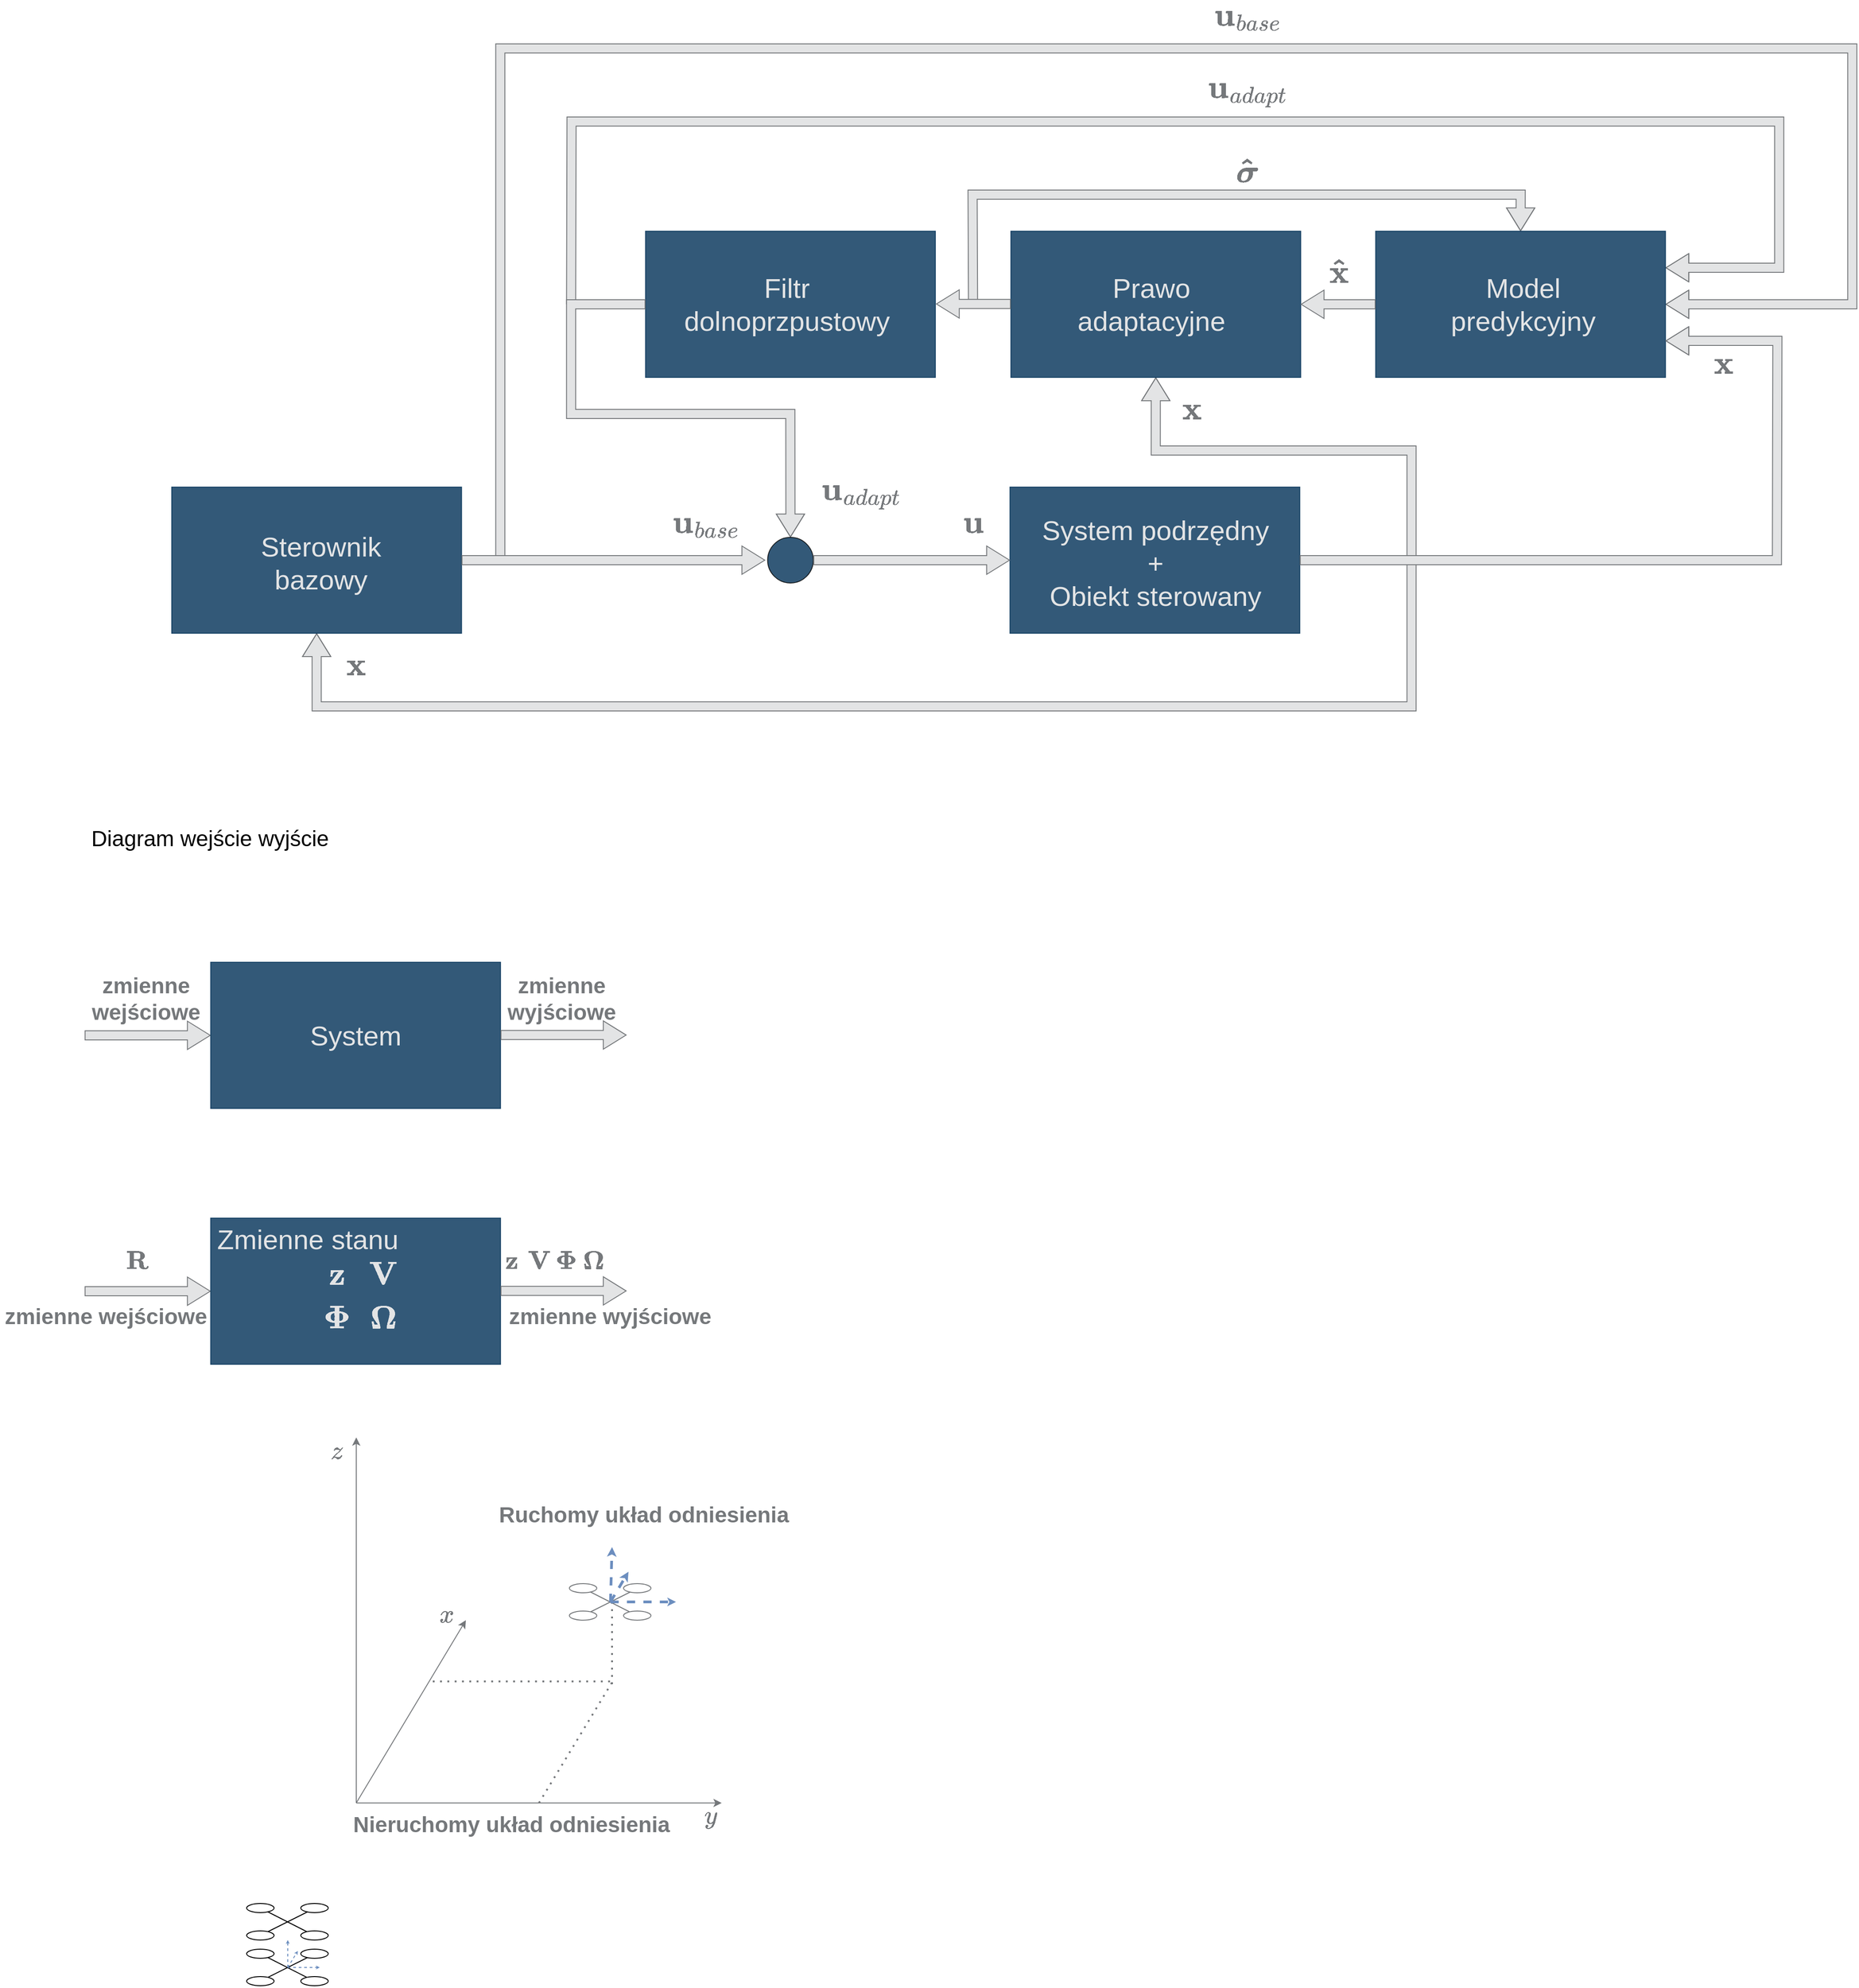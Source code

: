 <mxfile version="22.0.4" type="github">
  <diagram name="Page-1" id="ohGzNpQo8HC6i82rPRUq">
    <mxGraphModel dx="3923" dy="-4061" grid="1" gridSize="10" guides="1" tooltips="1" connect="1" arrows="1" fold="1" page="1" pageScale="1" pageWidth="3300" pageHeight="4681" math="1" shadow="0">
      <root>
        <mxCell id="0" />
        <mxCell id="1" parent="0" />
        <mxCell id="MqPrb-wvootygzVi9prP-80" value="" style="endArrow=none;dashed=1;html=1;dashPattern=1 3;strokeWidth=2;rounded=0;strokeColor=#75787B;" edge="1" parent="1">
          <mxGeometry width="50" height="50" relative="1" as="geometry">
            <mxPoint x="-480" y="9710" as="sourcePoint" />
            <mxPoint x="-480" y="9620" as="targetPoint" />
          </mxGeometry>
        </mxCell>
        <mxCell id="q40FpV5YxcwD5uP6X1Z3-1" value="" style="shape=flexArrow;endArrow=classic;html=1;rounded=0;labelBackgroundColor=default;strokeColor=#75787B;fontFamily=Arial;fontSize=24;fontColor=#75787B;startSize=8;endSize=8;curved=1;fillColor=#E3E4E5;entryX=1;entryY=0.5;entryDx=0;entryDy=0;" parent="1" target="q40FpV5YxcwD5uP6X1Z3-13" edge="1">
          <mxGeometry width="50" height="50" relative="1" as="geometry">
            <mxPoint x="-602.33" y="8480" as="sourcePoint" />
            <mxPoint x="847.67" y="8250" as="targetPoint" />
            <Array as="points">
              <mxPoint x="-602.33" y="7920" />
              <mxPoint x="877.67" y="7920" />
              <mxPoint x="877.67" y="8200" />
            </Array>
          </mxGeometry>
        </mxCell>
        <mxCell id="q40FpV5YxcwD5uP6X1Z3-2" value="" style="shape=flexArrow;endArrow=classic;html=1;rounded=0;labelBackgroundColor=default;strokeColor=#75787B;fontFamily=Arial;fontSize=24;fontColor=#75787B;startSize=8;endSize=8;curved=1;fillColor=#E3E4E5;entryX=1;entryY=0.25;entryDx=0;entryDy=0;" parent="1" target="q40FpV5YxcwD5uP6X1Z3-13" edge="1">
          <mxGeometry width="50" height="50" relative="1" as="geometry">
            <mxPoint x="-524.83" y="8200" as="sourcePoint" />
            <mxPoint x="317.67" y="7940" as="targetPoint" />
            <Array as="points">
              <mxPoint x="-524.33" y="8000" />
              <mxPoint x="797.67" y="8000" />
              <mxPoint x="797.67" y="8160" />
            </Array>
          </mxGeometry>
        </mxCell>
        <mxCell id="q40FpV5YxcwD5uP6X1Z3-3" value="" style="shape=flexArrow;endArrow=classic;html=1;rounded=0;labelBackgroundColor=default;strokeColor=#75787B;fontFamily=Arial;fontSize=24;fontColor=#75787B;startSize=8;endSize=8;curved=1;fillColor=#E3E4E5;entryX=0.5;entryY=1;entryDx=0;entryDy=0;" parent="1" target="q40FpV5YxcwD5uP6X1Z3-6" edge="1">
          <mxGeometry width="50" height="50" relative="1" as="geometry">
            <mxPoint x="395.17" y="8480" as="sourcePoint" />
            <mxPoint x="-39.66" y="8560" as="targetPoint" />
            <Array as="points">
              <mxPoint x="395.17" y="8640" />
              <mxPoint x="-803.33" y="8640" />
            </Array>
          </mxGeometry>
        </mxCell>
        <mxCell id="q40FpV5YxcwD5uP6X1Z3-4" value="" style="shape=flexArrow;endArrow=classic;html=1;rounded=0;labelBackgroundColor=default;strokeColor=#75787B;fontFamily=Arial;fontSize=24;fontColor=#75787B;startSize=8;endSize=8;curved=1;fillColor=#E3E4E5;entryX=0.5;entryY=0;entryDx=0;entryDy=0;" parent="1" target="q40FpV5YxcwD5uP6X1Z3-13" edge="1">
          <mxGeometry width="50" height="50" relative="1" as="geometry">
            <mxPoint x="-84.83" y="8200" as="sourcePoint" />
            <mxPoint x="575.17" y="8030" as="targetPoint" />
            <Array as="points">
              <mxPoint x="-85.33" y="8080" />
              <mxPoint x="514.67" y="8080" />
            </Array>
          </mxGeometry>
        </mxCell>
        <mxCell id="q40FpV5YxcwD5uP6X1Z3-5" value="" style="shape=flexArrow;endArrow=classic;html=1;rounded=0;labelBackgroundColor=default;strokeColor=#75787B;fontFamily=Arial;fontSize=24;fontColor=#75787B;startSize=8;endSize=8;curved=1;fillColor=#E3E4E5;entryX=0.5;entryY=1;entryDx=0;entryDy=0;" parent="1" target="q40FpV5YxcwD5uP6X1Z3-12" edge="1">
          <mxGeometry width="50" height="50" relative="1" as="geometry">
            <mxPoint x="395.17" y="8480" as="sourcePoint" />
            <mxPoint x="555.17" y="8360" as="targetPoint" />
            <Array as="points">
              <mxPoint x="395.17" y="8360" />
              <mxPoint x="115.17" y="8360" />
            </Array>
          </mxGeometry>
        </mxCell>
        <mxCell id="q40FpV5YxcwD5uP6X1Z3-6" value="" style="rounded=0;whiteSpace=wrap;html=1;fontSize=16;fillColor=#003057;strokeColor=#003057;opacity=80;" parent="1" vertex="1">
          <mxGeometry x="-962.0" y="8400" width="317.27" height="160" as="geometry" />
        </mxCell>
        <mxCell id="q40FpV5YxcwD5uP6X1Z3-7" value="" style="rounded=0;whiteSpace=wrap;html=1;fontSize=16;fillColor=#003057;strokeColor=#003057;opacity=80;" parent="1" vertex="1">
          <mxGeometry x="-44.41" y="8400" width="317.27" height="160" as="geometry" />
        </mxCell>
        <mxCell id="q40FpV5YxcwD5uP6X1Z3-8" value="" style="shape=flexArrow;endArrow=classic;html=1;rounded=0;labelBackgroundColor=default;strokeColor=#75787B;fontFamily=Arial;fontSize=24;fontColor=#75787B;startSize=8;endSize=8;curved=1;exitX=1;exitY=0.5;exitDx=0;exitDy=0;fillColor=#E3E4E5;" parent="1" source="q40FpV5YxcwD5uP6X1Z3-6" edge="1">
          <mxGeometry width="50" height="50" relative="1" as="geometry">
            <mxPoint x="-158.47" y="8450" as="sourcePoint" />
            <mxPoint x="-312.33" y="8480" as="targetPoint" />
          </mxGeometry>
        </mxCell>
        <mxCell id="q40FpV5YxcwD5uP6X1Z3-9" value="&lt;div style=&quot;font-size: 30px;&quot;&gt;&lt;font style=&quot;font-size: 30px;&quot; color=&quot;#e3e4e5&quot;&gt;Sterownik&lt;/font&gt;&lt;/div&gt;&lt;div style=&quot;font-size: 30px;&quot;&gt;&lt;font style=&quot;font-size: 30px;&quot; color=&quot;#e3e4e5&quot;&gt;bazowy&lt;br&gt;&lt;/font&gt;&lt;/div&gt;" style="text;html=1;strokeColor=none;fillColor=none;align=center;verticalAlign=middle;whiteSpace=wrap;rounded=0;fontSize=24;fontFamily=Arial;fontColor=default;" parent="1" vertex="1">
          <mxGeometry x="-897.37" y="8470" width="197.37" height="25" as="geometry" />
        </mxCell>
        <mxCell id="q40FpV5YxcwD5uP6X1Z3-10" value="&lt;div style=&quot;font-size: 30px;&quot;&gt;&lt;font style=&quot;font-size: 30px;&quot; color=&quot;#e3e4e5&quot;&gt;System podrzędny +&lt;/font&gt;&lt;/div&gt;&lt;div style=&quot;font-size: 30px;&quot;&gt;&lt;font style=&quot;font-size: 30px;&quot; color=&quot;#e3e4e5&quot;&gt;Obiekt sterowany&lt;/font&gt;&lt;/div&gt;" style="text;html=1;strokeColor=none;fillColor=none;align=center;verticalAlign=middle;whiteSpace=wrap;rounded=0;fontSize=24;fontFamily=Arial;fontColor=default;" parent="1" vertex="1">
          <mxGeometry x="-16.98" y="8440.75" width="264.4" height="83.5" as="geometry" />
        </mxCell>
        <mxCell id="q40FpV5YxcwD5uP6X1Z3-11" value="" style="rounded=0;whiteSpace=wrap;html=1;fontSize=16;fillColor=#003057;strokeColor=#003057;opacity=80;" parent="1" vertex="1">
          <mxGeometry x="-443.34" y="8120" width="317.27" height="160" as="geometry" />
        </mxCell>
        <mxCell id="q40FpV5YxcwD5uP6X1Z3-12" value="" style="rounded=0;whiteSpace=wrap;html=1;fontSize=16;fillColor=#003057;strokeColor=#003057;opacity=80;" parent="1" vertex="1">
          <mxGeometry x="-43.41" y="8120" width="317.27" height="160" as="geometry" />
        </mxCell>
        <mxCell id="q40FpV5YxcwD5uP6X1Z3-13" value="" style="rounded=0;whiteSpace=wrap;html=1;fontSize=16;fillColor=#003057;strokeColor=#003057;opacity=80;" parent="1" vertex="1">
          <mxGeometry x="355.9" y="8120" width="317.27" height="160" as="geometry" />
        </mxCell>
        <mxCell id="q40FpV5YxcwD5uP6X1Z3-14" value="&lt;font style=&quot;font-size: 30px;&quot; color=&quot;#e3e4e5&quot;&gt;Model predykcyjny&lt;br&gt;&lt;/font&gt;" style="text;html=1;strokeColor=none;fillColor=none;align=center;verticalAlign=middle;whiteSpace=wrap;rounded=0;fontSize=24;fontFamily=Arial;fontColor=default;" parent="1" vertex="1">
          <mxGeometry x="417.52" y="8185" width="199.47" height="30" as="geometry" />
        </mxCell>
        <mxCell id="q40FpV5YxcwD5uP6X1Z3-15" value="" style="shape=flexArrow;endArrow=classic;html=1;rounded=0;labelBackgroundColor=default;strokeColor=#75787B;fontFamily=Arial;fontSize=24;fontColor=#75787B;startSize=8;endSize=8;curved=1;fillColor=#E3E4E5;entryX=1;entryY=0.75;entryDx=0;entryDy=0;exitX=1;exitY=0.5;exitDx=0;exitDy=0;" parent="1" source="q40FpV5YxcwD5uP6X1Z3-7" target="q40FpV5YxcwD5uP6X1Z3-13" edge="1">
          <mxGeometry width="50" height="50" relative="1" as="geometry">
            <mxPoint x="598.84" y="8560" as="sourcePoint" />
            <mxPoint x="997.84" y="8360" as="targetPoint" />
            <Array as="points">
              <mxPoint x="795.17" y="8480" />
              <mxPoint x="795.67" y="8240" />
            </Array>
          </mxGeometry>
        </mxCell>
        <mxCell id="q40FpV5YxcwD5uP6X1Z3-16" value="" style="shape=flexArrow;endArrow=classic;html=1;rounded=0;labelBackgroundColor=default;strokeColor=#75787B;fontFamily=Arial;fontSize=24;fontColor=#75787B;startSize=8;endSize=8;curved=1;exitX=0;exitY=0.5;exitDx=0;exitDy=0;fillColor=#E3E4E5;entryX=1;entryY=0.5;entryDx=0;entryDy=0;" parent="1" source="q40FpV5YxcwD5uP6X1Z3-13" target="q40FpV5YxcwD5uP6X1Z3-12" edge="1">
          <mxGeometry width="50" height="50" relative="1" as="geometry">
            <mxPoint x="239.17" y="8280" as="sourcePoint" />
            <mxPoint x="400.17" y="8280" as="targetPoint" />
          </mxGeometry>
        </mxCell>
        <mxCell id="q40FpV5YxcwD5uP6X1Z3-17" value="" style="shape=flexArrow;endArrow=classic;html=1;rounded=0;labelBackgroundColor=default;strokeColor=#75787B;fontFamily=Arial;fontSize=24;fontColor=#75787B;startSize=8;endSize=8;curved=1;exitX=0;exitY=0.5;exitDx=0;exitDy=0;fillColor=#E3E4E5;entryX=1;entryY=0.5;entryDx=0;entryDy=0;" parent="1" edge="1">
          <mxGeometry width="50" height="50" relative="1" as="geometry">
            <mxPoint x="-43.41" y="8199.63" as="sourcePoint" />
            <mxPoint x="-125.41" y="8199.63" as="targetPoint" />
          </mxGeometry>
        </mxCell>
        <mxCell id="q40FpV5YxcwD5uP6X1Z3-18" value="&lt;font style=&quot;font-size: 30px;&quot; color=&quot;#e3e4e5&quot;&gt;Prawo adaptacyjne&lt;br&gt;&lt;/font&gt;" style="text;html=1;strokeColor=none;fillColor=none;align=center;verticalAlign=middle;whiteSpace=wrap;rounded=0;fontSize=24;fontFamily=Arial;fontColor=default;" parent="1" vertex="1">
          <mxGeometry x="11.47" y="8185" width="199.47" height="30" as="geometry" />
        </mxCell>
        <mxCell id="q40FpV5YxcwD5uP6X1Z3-19" value="&lt;font style=&quot;font-size: 30px;&quot; color=&quot;#e3e4e5&quot;&gt;Filtr dolnoprzpustowy&lt;br&gt;&lt;/font&gt;" style="text;html=1;strokeColor=none;fillColor=none;align=center;verticalAlign=middle;whiteSpace=wrap;rounded=0;fontSize=24;fontFamily=Arial;fontColor=default;" parent="1" vertex="1">
          <mxGeometry x="-388.37" y="8185" width="199.47" height="30" as="geometry" />
        </mxCell>
        <mxCell id="q40FpV5YxcwD5uP6X1Z3-20" value="" style="shape=flexArrow;endArrow=classic;html=1;rounded=0;labelBackgroundColor=default;strokeColor=#75787B;fontFamily=Arial;fontSize=24;fontColor=#75787B;startSize=8;endSize=8;curved=1;fillColor=#E3E4E5;exitX=0;exitY=0.5;exitDx=0;exitDy=0;" parent="1" source="q40FpV5YxcwD5uP6X1Z3-11" target="q40FpV5YxcwD5uP6X1Z3-21" edge="1">
          <mxGeometry width="50" height="50" relative="1" as="geometry">
            <mxPoint x="-499.83" y="8245" as="sourcePoint" />
            <mxPoint x="-284.83" y="8470" as="targetPoint" />
            <Array as="points">
              <mxPoint x="-524.83" y="8200" />
              <mxPoint x="-524.83" y="8320" />
              <mxPoint x="-284.83" y="8320" />
            </Array>
          </mxGeometry>
        </mxCell>
        <mxCell id="q40FpV5YxcwD5uP6X1Z3-21" value="" style="ellipse;whiteSpace=wrap;html=1;fillColor=#003057;opacity=80;" parent="1" vertex="1">
          <mxGeometry x="-309.7" y="8455" width="50" height="50" as="geometry" />
        </mxCell>
        <mxCell id="q40FpV5YxcwD5uP6X1Z3-22" value="" style="shape=flexArrow;endArrow=classic;html=1;rounded=0;labelBackgroundColor=default;strokeColor=#75787B;fontFamily=Arial;fontSize=24;fontColor=#75787B;startSize=8;endSize=8;curved=1;exitX=1;exitY=0.5;exitDx=0;exitDy=0;fillColor=#E3E4E5;entryX=0;entryY=0.5;entryDx=0;entryDy=0;" parent="1" source="q40FpV5YxcwD5uP6X1Z3-21" target="q40FpV5YxcwD5uP6X1Z3-7" edge="1">
          <mxGeometry width="50" height="50" relative="1" as="geometry">
            <mxPoint x="50.7" y="8479.29" as="sourcePoint" />
            <mxPoint x="188.7" y="8479.29" as="targetPoint" />
          </mxGeometry>
        </mxCell>
        <mxCell id="q40FpV5YxcwD5uP6X1Z3-23" value="&lt;font color=&quot;#75787b&quot;&gt;zmienne wejściowe&lt;br&gt;&lt;/font&gt;" style="text;html=1;strokeColor=none;fillColor=none;align=center;verticalAlign=middle;whiteSpace=wrap;rounded=0;fontSize=24;fontFamily=Arial;fontStyle=1;labelBackgroundColor=none;labelBorderColor=none;" parent="1" vertex="1">
          <mxGeometry x="-1030" y="8940" width="80" height="40" as="geometry" />
        </mxCell>
        <mxCell id="q40FpV5YxcwD5uP6X1Z3-24" value="&lt;div style=&quot;font-size: 30px;&quot;&gt;&lt;b style=&quot;font-size: 30px;&quot;&gt;$$\textbf{u}_{adapt}$$&lt;/b&gt;&lt;/div&gt;" style="text;html=1;strokeColor=none;fillColor=none;align=center;verticalAlign=middle;whiteSpace=wrap;rounded=0;fontSize=30;fontFamily=Arial;fontColor=#75787B;" parent="1" vertex="1">
          <mxGeometry x="-275.44" y="8390" width="135" height="30" as="geometry" />
        </mxCell>
        <mxCell id="q40FpV5YxcwD5uP6X1Z3-25" value="&lt;div style=&quot;font-size: 30px;&quot;&gt;&lt;b style=&quot;font-size: 30px;&quot;&gt;$$\textbf{u}_{base}$$&lt;/b&gt;&lt;/div&gt;" style="text;html=1;strokeColor=none;fillColor=none;align=center;verticalAlign=middle;whiteSpace=wrap;rounded=0;fontSize=30;fontFamily=Arial;fontColor=#75787B;" parent="1" vertex="1">
          <mxGeometry x="-444.7" y="8425" width="135" height="30" as="geometry" />
        </mxCell>
        <mxCell id="q40FpV5YxcwD5uP6X1Z3-26" value="&lt;div style=&quot;font-size: 30px;&quot;&gt;&lt;font color=&quot;#75787b&quot; face=&quot;Arial&quot; style=&quot;font-size: 30px;&quot;&gt;&lt;b style=&quot;font-size: 30px;&quot;&gt;$$\boldsymbol{\hat{\sigma}}$$&lt;/b&gt;&lt;/font&gt;&lt;/div&gt;" style="text;html=1;strokeColor=none;fillColor=none;align=center;verticalAlign=middle;whiteSpace=wrap;rounded=0;fontSize=30;" parent="1" vertex="1">
          <mxGeometry x="200.26" y="8040" width="31" height="30" as="geometry" />
        </mxCell>
        <mxCell id="q40FpV5YxcwD5uP6X1Z3-27" value="&lt;div style=&quot;font-size: 30px;&quot;&gt;&lt;b style=&quot;font-size: 30px;&quot;&gt;$$\textbf{u}$$&lt;/b&gt;&lt;/div&gt;" style="text;html=1;strokeColor=none;fillColor=none;align=center;verticalAlign=middle;whiteSpace=wrap;rounded=0;fontSize=30;fontFamily=Arial;fontColor=#75787B;" parent="1" vertex="1">
          <mxGeometry x="-152.33" y="8425" width="135" height="30" as="geometry" />
        </mxCell>
        <mxCell id="q40FpV5YxcwD5uP6X1Z3-28" value="&lt;div style=&quot;font-size: 30px;&quot;&gt;&lt;b style=&quot;font-size: 30px;&quot;&gt;$$\textbf{x}$$&lt;/b&gt;&lt;/div&gt;" style="text;html=1;strokeColor=none;fillColor=none;align=center;verticalAlign=middle;whiteSpace=wrap;rounded=0;fontSize=30;fontFamily=Arial;fontColor=#75787B;" parent="1" vertex="1">
          <mxGeometry x="86.67" y="8300" width="135" height="30" as="geometry" />
        </mxCell>
        <mxCell id="q40FpV5YxcwD5uP6X1Z3-29" value="&lt;div style=&quot;font-size: 30px;&quot;&gt;&lt;b style=&quot;font-size: 30px;&quot;&gt;$$\mathbf{\hat{x}}$$&lt;/b&gt;&lt;/div&gt;" style="text;html=1;strokeColor=none;fillColor=none;align=center;verticalAlign=middle;whiteSpace=wrap;rounded=0;fontSize=30;fontFamily=Arial;fontColor=#75787B;" parent="1" vertex="1">
          <mxGeometry x="248.17" y="8150" width="135" height="30" as="geometry" />
        </mxCell>
        <mxCell id="q40FpV5YxcwD5uP6X1Z3-30" value="&lt;div style=&quot;font-size: 30px;&quot;&gt;&lt;b style=&quot;font-size: 30px;&quot;&gt;$$\textbf{x}$$&lt;/b&gt;&lt;/div&gt;" style="text;html=1;strokeColor=none;fillColor=none;align=center;verticalAlign=middle;whiteSpace=wrap;rounded=0;fontSize=30;fontFamily=Arial;fontColor=#75787B;" parent="1" vertex="1">
          <mxGeometry x="668.67" y="8250" width="135" height="30" as="geometry" />
        </mxCell>
        <mxCell id="q40FpV5YxcwD5uP6X1Z3-31" value="&lt;div style=&quot;font-size: 30px;&quot;&gt;&lt;b style=&quot;font-size: 30px;&quot;&gt;$$\textbf{x}$$&lt;/b&gt;&lt;/div&gt;" style="text;html=1;strokeColor=none;fillColor=none;align=center;verticalAlign=middle;whiteSpace=wrap;rounded=0;fontSize=30;fontFamily=Arial;fontColor=#75787B;" parent="1" vertex="1">
          <mxGeometry x="-828.21" y="8580" width="135" height="30" as="geometry" />
        </mxCell>
        <mxCell id="q40FpV5YxcwD5uP6X1Z3-32" value="" style="shape=flexArrow;endArrow=classic;html=1;rounded=0;labelBackgroundColor=default;strokeColor=#75787B;fontFamily=Arial;fontSize=24;fontColor=#75787B;startSize=8;endSize=8;curved=1;exitX=1;exitY=0.5;exitDx=0;exitDy=0;fillColor=#E3E4E5;entryX=0;entryY=0.5;entryDx=0;entryDy=0;" parent="1" edge="1">
          <mxGeometry width="50" height="50" relative="1" as="geometry">
            <mxPoint x="-1057.35" y="9000.0" as="sourcePoint" />
            <mxPoint x="-919.35" y="9000.0" as="targetPoint" />
          </mxGeometry>
        </mxCell>
        <mxCell id="q40FpV5YxcwD5uP6X1Z3-33" value="&lt;div style=&quot;font-size: 30px;&quot;&gt;&lt;b style=&quot;font-size: 30px;&quot;&gt;$$\textbf{u}_{adapt}$$&lt;/b&gt;&lt;/div&gt;" style="text;html=1;strokeColor=none;fillColor=none;align=center;verticalAlign=middle;whiteSpace=wrap;rounded=0;fontSize=30;fontFamily=Arial;fontColor=#75787B;" parent="1" vertex="1">
          <mxGeometry x="148.26" y="7950" width="135" height="30" as="geometry" />
        </mxCell>
        <mxCell id="q40FpV5YxcwD5uP6X1Z3-34" value="&lt;div style=&quot;font-size: 30px;&quot;&gt;&lt;b style=&quot;font-size: 30px;&quot;&gt;$$\textbf{u}_{base}$$&lt;/b&gt;&lt;/div&gt;" style="text;html=1;strokeColor=none;fillColor=none;align=center;verticalAlign=middle;whiteSpace=wrap;rounded=0;fontSize=30;fontFamily=Arial;fontColor=#75787B;" parent="1" vertex="1">
          <mxGeometry x="148.26" y="7870" width="135" height="30" as="geometry" />
        </mxCell>
        <mxCell id="MqPrb-wvootygzVi9prP-1" value="" style="rounded=0;whiteSpace=wrap;html=1;fontSize=16;fillColor=#003057;strokeColor=#003057;opacity=80;" vertex="1" parent="1">
          <mxGeometry x="-919.35" y="8920" width="317.27" height="160" as="geometry" />
        </mxCell>
        <mxCell id="MqPrb-wvootygzVi9prP-2" value="&lt;font style=&quot;font-size: 24px;&quot;&gt;Diagram wejście wyjście&lt;br&gt;&lt;/font&gt;" style="text;html=1;strokeColor=none;fillColor=none;align=center;verticalAlign=middle;whiteSpace=wrap;rounded=0;" vertex="1" parent="1">
          <mxGeometry x="-1120" y="8770" width="400" height="30" as="geometry" />
        </mxCell>
        <mxCell id="MqPrb-wvootygzVi9prP-3" value="&lt;div style=&quot;font-size: 30px;&quot;&gt;&lt;font style=&quot;font-size: 30px;&quot; color=&quot;#e3e4e5&quot;&gt;System&lt;/font&gt;&lt;/div&gt;" style="text;html=1;strokeColor=none;fillColor=none;align=center;verticalAlign=middle;whiteSpace=wrap;rounded=0;fontSize=24;fontFamily=Arial;fontColor=default;" vertex="1" parent="1">
          <mxGeometry x="-859.4" y="8987.5" width="197.37" height="25" as="geometry" />
        </mxCell>
        <mxCell id="MqPrb-wvootygzVi9prP-4" value="&lt;font color=&quot;#75787b&quot;&gt;zmienne wyjściowe&lt;br&gt;&lt;/font&gt;" style="text;html=1;strokeColor=none;fillColor=none;align=center;verticalAlign=middle;whiteSpace=wrap;rounded=0;fontSize=24;fontFamily=Arial;fontStyle=1;labelBackgroundColor=none;labelBorderColor=none;" vertex="1" parent="1">
          <mxGeometry x="-580" y="8940" width="90" height="40" as="geometry" />
        </mxCell>
        <mxCell id="MqPrb-wvootygzVi9prP-5" value="" style="shape=flexArrow;endArrow=classic;html=1;rounded=0;labelBackgroundColor=default;strokeColor=#75787B;fontFamily=Arial;fontSize=24;fontColor=#75787B;startSize=8;endSize=8;curved=1;exitX=1;exitY=0.5;exitDx=0;exitDy=0;fillColor=#E3E4E5;entryX=0;entryY=0.5;entryDx=0;entryDy=0;" edge="1" parent="1">
          <mxGeometry width="50" height="50" relative="1" as="geometry">
            <mxPoint x="-602.08" y="8999.66" as="sourcePoint" />
            <mxPoint x="-464.08" y="8999.66" as="targetPoint" />
          </mxGeometry>
        </mxCell>
        <mxCell id="MqPrb-wvootygzVi9prP-6" value="&lt;font color=&quot;#75787b&quot;&gt;zmienne wejściowe&lt;br&gt;&lt;/font&gt;" style="text;html=1;strokeColor=none;fillColor=none;align=center;verticalAlign=middle;whiteSpace=wrap;rounded=0;fontSize=24;fontFamily=Arial;fontStyle=1;labelBackgroundColor=none;labelBorderColor=none;" vertex="1" parent="1">
          <mxGeometry x="-1149.35" y="9287.5" width="230" height="40" as="geometry" />
        </mxCell>
        <mxCell id="MqPrb-wvootygzVi9prP-7" value="" style="shape=flexArrow;endArrow=classic;html=1;rounded=0;labelBackgroundColor=default;strokeColor=#75787B;fontFamily=Arial;fontSize=24;fontColor=#75787B;startSize=8;endSize=8;curved=1;exitX=1;exitY=0.5;exitDx=0;exitDy=0;fillColor=#E3E4E5;entryX=0;entryY=0.5;entryDx=0;entryDy=0;" edge="1" parent="1">
          <mxGeometry width="50" height="50" relative="1" as="geometry">
            <mxPoint x="-1057.35" y="9280.0" as="sourcePoint" />
            <mxPoint x="-919.35" y="9280.0" as="targetPoint" />
          </mxGeometry>
        </mxCell>
        <mxCell id="MqPrb-wvootygzVi9prP-8" value="" style="rounded=0;whiteSpace=wrap;html=1;fontSize=16;fillColor=#003057;strokeColor=#003057;opacity=80;" vertex="1" parent="1">
          <mxGeometry x="-919.35" y="9200" width="317.27" height="160" as="geometry" />
        </mxCell>
        <mxCell id="MqPrb-wvootygzVi9prP-9" value="&lt;div style=&quot;font-size: 30px;&quot;&gt;&lt;font style=&quot;font-size: 30px;&quot; color=&quot;#e3e4e5&quot;&gt;Zmienne stanu&lt;br&gt;&lt;/font&gt;&lt;/div&gt;" style="text;html=1;strokeColor=none;fillColor=none;align=center;verticalAlign=middle;whiteSpace=wrap;rounded=0;fontSize=24;fontFamily=Arial;fontColor=default;" vertex="1" parent="1">
          <mxGeometry x="-933.21" y="9210" width="240" height="25" as="geometry" />
        </mxCell>
        <mxCell id="MqPrb-wvootygzVi9prP-10" value="&lt;font color=&quot;#75787b&quot;&gt;zmienne wyjściowe&lt;br&gt;&lt;/font&gt;" style="text;html=1;strokeColor=none;fillColor=none;align=center;verticalAlign=middle;whiteSpace=wrap;rounded=0;fontSize=24;fontFamily=Arial;fontStyle=1;labelBackgroundColor=none;labelBorderColor=none;" vertex="1" parent="1">
          <mxGeometry x="-602.08" y="9287.5" width="240" height="40" as="geometry" />
        </mxCell>
        <mxCell id="MqPrb-wvootygzVi9prP-11" value="" style="shape=flexArrow;endArrow=classic;html=1;rounded=0;labelBackgroundColor=default;strokeColor=#75787B;fontFamily=Arial;fontSize=24;fontColor=#75787B;startSize=8;endSize=8;curved=1;exitX=1;exitY=0.5;exitDx=0;exitDy=0;fillColor=#E3E4E5;entryX=0;entryY=0.5;entryDx=0;entryDy=0;" edge="1" parent="1">
          <mxGeometry width="50" height="50" relative="1" as="geometry">
            <mxPoint x="-602.08" y="9279.66" as="sourcePoint" />
            <mxPoint x="-464.08" y="9279.66" as="targetPoint" />
          </mxGeometry>
        </mxCell>
        <mxCell id="MqPrb-wvootygzVi9prP-13" style="edgeStyle=orthogonalEdgeStyle;rounded=0;orthogonalLoop=1;jettySize=auto;html=1;exitX=0.5;exitY=1;exitDx=0;exitDy=0;" edge="1" parent="1" source="MqPrb-wvootygzVi9prP-9" target="MqPrb-wvootygzVi9prP-9">
          <mxGeometry relative="1" as="geometry" />
        </mxCell>
        <mxCell id="MqPrb-wvootygzVi9prP-14" value="&lt;div style=&quot;font-size: 30px;&quot;&gt;&lt;font style=&quot;font-size: 30px;&quot; color=&quot;#e3e4e5&quot;&gt;$$\textbf{z}$$&lt;br&gt;&lt;/font&gt;&lt;/div&gt;&lt;font style=&quot;font-size: 30px;&quot; color=&quot;#e3e4e5&quot;&gt;&lt;/font&gt;" style="text;html=1;strokeColor=none;fillColor=none;align=center;verticalAlign=middle;whiteSpace=wrap;rounded=0;fontSize=24;fontFamily=Arial;fontColor=default;" vertex="1" parent="1">
          <mxGeometry x="-790.71" y="9272.5" width="20" height="15" as="geometry" />
        </mxCell>
        <mxCell id="MqPrb-wvootygzVi9prP-19" value="&lt;div style=&quot;font-size: 30px;&quot;&gt;&lt;font style=&quot;font-size: 30px;&quot; color=&quot;#e3e4e5&quot;&gt;$$\textbf{V}$$&lt;br&gt;&lt;/font&gt;&lt;/div&gt;&lt;font style=&quot;font-size: 30px;&quot; color=&quot;#e3e4e5&quot;&gt;&lt;/font&gt;" style="text;html=1;strokeColor=none;fillColor=none;align=center;verticalAlign=middle;whiteSpace=wrap;rounded=0;fontSize=24;fontFamily=Arial;fontColor=default;" vertex="1" parent="1">
          <mxGeometry x="-740" y="9272.5" width="20" height="15" as="geometry" />
        </mxCell>
        <mxCell id="MqPrb-wvootygzVi9prP-23" value="&lt;div style=&quot;font-size: 30px;&quot;&gt;&lt;font style=&quot;font-size: 30px;&quot; color=&quot;#e3e4e5&quot;&gt;$$\boldsymbol{\Phi}$$&lt;br&gt;&lt;/font&gt;&lt;/div&gt;&lt;font style=&quot;font-size: 30px;&quot; color=&quot;#e3e4e5&quot;&gt;&lt;/font&gt;" style="text;html=1;strokeColor=none;fillColor=none;align=center;verticalAlign=middle;whiteSpace=wrap;rounded=0;fontSize=24;fontFamily=Arial;fontColor=default;" vertex="1" parent="1">
          <mxGeometry x="-790.71" y="9320" width="20" height="15" as="geometry" />
        </mxCell>
        <mxCell id="MqPrb-wvootygzVi9prP-24" value="&lt;div style=&quot;font-size: 30px;&quot;&gt;&lt;font style=&quot;font-size: 30px;&quot; color=&quot;#e3e4e5&quot;&gt;$$\boldsymbol{\Omega}$$&lt;br&gt;&lt;/font&gt;&lt;/div&gt;&lt;font style=&quot;font-size: 30px;&quot; color=&quot;#e3e4e5&quot;&gt;&lt;/font&gt;" style="text;html=1;strokeColor=none;fillColor=none;align=center;verticalAlign=middle;whiteSpace=wrap;rounded=0;fontSize=24;fontFamily=Arial;fontColor=default;" vertex="1" parent="1">
          <mxGeometry x="-740" y="9320" width="20" height="15" as="geometry" />
        </mxCell>
        <mxCell id="MqPrb-wvootygzVi9prP-26" value="&lt;font color=&quot;#75787b&quot;&gt;$$\textbf{z}$$&lt;/font&gt;" style="text;html=1;strokeColor=none;fillColor=none;align=center;verticalAlign=middle;whiteSpace=wrap;rounded=0;fontSize=24;fontFamily=Arial;fontStyle=1;labelBackgroundColor=none;labelBorderColor=none;" vertex="1" parent="1">
          <mxGeometry x="-600" y="9235" width="20" height="25" as="geometry" />
        </mxCell>
        <mxCell id="MqPrb-wvootygzVi9prP-27" value="&lt;font color=&quot;#75787b&quot;&gt;$$\textbf{V}$$&lt;/font&gt;" style="text;html=1;strokeColor=none;fillColor=none;align=center;verticalAlign=middle;whiteSpace=wrap;rounded=0;fontSize=24;fontFamily=Arial;fontStyle=1;labelBackgroundColor=none;labelBorderColor=none;" vertex="1" parent="1">
          <mxGeometry x="-570" y="9235" width="20" height="25" as="geometry" />
        </mxCell>
        <mxCell id="MqPrb-wvootygzVi9prP-30" value="&lt;font color=&quot;#75787b&quot;&gt;$$\boldsymbol{\Phi}$$&lt;/font&gt;" style="text;html=1;strokeColor=none;fillColor=none;align=center;verticalAlign=middle;whiteSpace=wrap;rounded=0;fontSize=24;fontFamily=Arial;fontStyle=1;labelBackgroundColor=none;labelBorderColor=none;" vertex="1" parent="1">
          <mxGeometry x="-540" y="9235" width="20" height="25" as="geometry" />
        </mxCell>
        <mxCell id="MqPrb-wvootygzVi9prP-31" value="&lt;font color=&quot;#75787b&quot;&gt;$$\boldsymbol{\Omega}$$&lt;/font&gt;" style="text;html=1;strokeColor=none;fillColor=none;align=center;verticalAlign=middle;whiteSpace=wrap;rounded=0;fontSize=24;fontFamily=Arial;fontStyle=1;labelBackgroundColor=none;labelBorderColor=none;" vertex="1" parent="1">
          <mxGeometry x="-510" y="9235" width="20" height="25" as="geometry" />
        </mxCell>
        <mxCell id="MqPrb-wvootygzVi9prP-32" value="&lt;font color=&quot;#75787b&quot;&gt;$$\textbf{R}$$&lt;/font&gt;" style="text;html=1;strokeColor=none;fillColor=none;align=center;verticalAlign=middle;whiteSpace=wrap;rounded=0;fontSize=24;fontFamily=Arial;fontStyle=1;labelBackgroundColor=none;labelBorderColor=none;" vertex="1" parent="1">
          <mxGeometry x="-1010" y="9235" width="20" height="25" as="geometry" />
        </mxCell>
        <mxCell id="MqPrb-wvootygzVi9prP-34" value="" style="endArrow=classic;html=1;rounded=0;strokeColor=#75787B;" edge="1" parent="1">
          <mxGeometry width="50" height="50" relative="1" as="geometry">
            <mxPoint x="-760" y="9840" as="sourcePoint" />
            <mxPoint x="-760" y="9440" as="targetPoint" />
          </mxGeometry>
        </mxCell>
        <mxCell id="MqPrb-wvootygzVi9prP-35" value="" style="endArrow=classic;html=1;rounded=0;strokeColor=#75787B;" edge="1" parent="1">
          <mxGeometry width="50" height="50" relative="1" as="geometry">
            <mxPoint x="-760" y="9840" as="sourcePoint" />
            <mxPoint x="-640" y="9640" as="targetPoint" />
          </mxGeometry>
        </mxCell>
        <mxCell id="MqPrb-wvootygzVi9prP-36" value="" style="endArrow=classic;html=1;rounded=0;strokeColor=#75787B;" edge="1" parent="1">
          <mxGeometry width="50" height="50" relative="1" as="geometry">
            <mxPoint x="-760" y="9840" as="sourcePoint" />
            <mxPoint x="-360" y="9840" as="targetPoint" />
          </mxGeometry>
        </mxCell>
        <mxCell id="MqPrb-wvootygzVi9prP-37" value="" style="endArrow=none;dashed=1;html=1;dashPattern=1 3;strokeWidth=2;rounded=0;strokeColor=#75787B;" edge="1" parent="1">
          <mxGeometry width="50" height="50" relative="1" as="geometry">
            <mxPoint x="-560" y="9840" as="sourcePoint" />
            <mxPoint x="-480" y="9708" as="targetPoint" />
          </mxGeometry>
        </mxCell>
        <mxCell id="MqPrb-wvootygzVi9prP-38" value="" style="endArrow=none;dashed=1;html=1;dashPattern=1 3;strokeWidth=2;rounded=0;strokeColor=#75787B;" edge="1" parent="1">
          <mxGeometry width="50" height="50" relative="1" as="geometry">
            <mxPoint x="-482.25" y="9707" as="sourcePoint" />
            <mxPoint x="-681.75" y="9707" as="targetPoint" />
          </mxGeometry>
        </mxCell>
        <mxCell id="MqPrb-wvootygzVi9prP-48" value="" style="endArrow=none;html=1;rounded=0;entryX=0.5;entryY=1;entryDx=0;entryDy=0;exitX=0.5;exitY=1;exitDx=0;exitDy=0;" edge="1" parent="1" target="MqPrb-wvootygzVi9prP-47">
          <mxGeometry width="50" height="50" relative="1" as="geometry">
            <mxPoint x="-865" y="9990" as="sourcePoint" />
            <mxPoint x="-1085" y="10090" as="targetPoint" />
          </mxGeometry>
        </mxCell>
        <mxCell id="MqPrb-wvootygzVi9prP-52" value="" style="endArrow=none;html=1;rounded=0;" edge="1" parent="1">
          <mxGeometry width="50" height="50" relative="1" as="geometry">
            <mxPoint x="-806" y="9985" as="sourcePoint" />
            <mxPoint x="-865" y="9955" as="targetPoint" />
          </mxGeometry>
        </mxCell>
        <mxCell id="MqPrb-wvootygzVi9prP-53" value="" style="endArrow=none;html=1;rounded=0;" edge="1" parent="1">
          <mxGeometry width="50" height="50" relative="1" as="geometry">
            <mxPoint x="-805" y="9955" as="sourcePoint" />
            <mxPoint x="-865" y="9985" as="targetPoint" />
          </mxGeometry>
        </mxCell>
        <mxCell id="MqPrb-wvootygzVi9prP-40" value="" style="ellipse;whiteSpace=wrap;html=1;" vertex="1" parent="1">
          <mxGeometry x="-880" y="9950" width="30" height="10" as="geometry" />
        </mxCell>
        <mxCell id="MqPrb-wvootygzVi9prP-42" value="" style="ellipse;whiteSpace=wrap;html=1;" vertex="1" parent="1">
          <mxGeometry x="-820.71" y="9950" width="30" height="10" as="geometry" />
        </mxCell>
        <mxCell id="MqPrb-wvootygzVi9prP-47" value="" style="ellipse;whiteSpace=wrap;html=1;direction=east;flipH=1;flipV=1;" vertex="1" parent="1">
          <mxGeometry x="-880" y="9980" width="30" height="10" as="geometry" />
        </mxCell>
        <mxCell id="MqPrb-wvootygzVi9prP-49" value="" style="ellipse;whiteSpace=wrap;html=1;direction=east;flipH=1;flipV=1;" vertex="1" parent="1">
          <mxGeometry x="-820.71" y="9980" width="30" height="10" as="geometry" />
        </mxCell>
        <mxCell id="MqPrb-wvootygzVi9prP-54" value="" style="endArrow=none;html=1;rounded=0;entryX=0.5;entryY=1;entryDx=0;entryDy=0;exitX=0.5;exitY=1;exitDx=0;exitDy=0;" edge="1" parent="1" target="MqPrb-wvootygzVi9prP-59">
          <mxGeometry width="50" height="50" relative="1" as="geometry">
            <mxPoint x="-865" y="10040" as="sourcePoint" />
            <mxPoint x="-1085" y="10140" as="targetPoint" />
          </mxGeometry>
        </mxCell>
        <mxCell id="MqPrb-wvootygzVi9prP-55" value="" style="endArrow=none;html=1;rounded=0;" edge="1" parent="1">
          <mxGeometry width="50" height="50" relative="1" as="geometry">
            <mxPoint x="-806" y="10035" as="sourcePoint" />
            <mxPoint x="-865" y="10005" as="targetPoint" />
          </mxGeometry>
        </mxCell>
        <mxCell id="MqPrb-wvootygzVi9prP-56" value="" style="endArrow=none;html=1;rounded=0;" edge="1" parent="1">
          <mxGeometry width="50" height="50" relative="1" as="geometry">
            <mxPoint x="-805" y="10005" as="sourcePoint" />
            <mxPoint x="-865" y="10035" as="targetPoint" />
          </mxGeometry>
        </mxCell>
        <mxCell id="MqPrb-wvootygzVi9prP-57" value="" style="ellipse;whiteSpace=wrap;html=1;" vertex="1" parent="1">
          <mxGeometry x="-880" y="10000" width="30" height="10" as="geometry" />
        </mxCell>
        <mxCell id="MqPrb-wvootygzVi9prP-58" value="" style="ellipse;whiteSpace=wrap;html=1;" vertex="1" parent="1">
          <mxGeometry x="-820.71" y="10000" width="30" height="10" as="geometry" />
        </mxCell>
        <mxCell id="MqPrb-wvootygzVi9prP-59" value="" style="ellipse;whiteSpace=wrap;html=1;direction=east;flipH=1;flipV=1;" vertex="1" parent="1">
          <mxGeometry x="-880" y="10030" width="30" height="10" as="geometry" />
        </mxCell>
        <mxCell id="MqPrb-wvootygzVi9prP-60" value="" style="ellipse;whiteSpace=wrap;html=1;direction=east;flipH=1;flipV=1;" vertex="1" parent="1">
          <mxGeometry x="-820.71" y="10030" width="30" height="10" as="geometry" />
        </mxCell>
        <mxCell id="MqPrb-wvootygzVi9prP-61" value="" style="endArrow=classic;html=1;rounded=0;fillColor=#dae8fc;strokeColor=#6c8ebf;endSize=1;startSize=1;dashed=1;" edge="1" parent="1">
          <mxGeometry width="50" height="50" relative="1" as="geometry">
            <mxPoint x="-835" y="10020" as="sourcePoint" />
            <mxPoint x="-800" y="10020" as="targetPoint" />
          </mxGeometry>
        </mxCell>
        <mxCell id="MqPrb-wvootygzVi9prP-62" value="" style="endArrow=classic;html=1;rounded=0;fillColor=#dae8fc;strokeColor=#6c8ebf;dashed=1;strokeWidth=1;endSize=1;startSize=1;" edge="1" parent="1">
          <mxGeometry width="50" height="50" relative="1" as="geometry">
            <mxPoint x="-835" y="10020" as="sourcePoint" />
            <mxPoint x="-835" y="9990" as="targetPoint" />
          </mxGeometry>
        </mxCell>
        <mxCell id="MqPrb-wvootygzVi9prP-64" value="" style="endArrow=classic;html=1;rounded=0;fillColor=#dae8fc;strokeColor=#6c8ebf;endSize=1;startSize=1;dashed=1;" edge="1" parent="1">
          <mxGeometry width="50" height="50" relative="1" as="geometry">
            <mxPoint x="-835" y="10020" as="sourcePoint" />
            <mxPoint x="-824" y="10002" as="targetPoint" />
          </mxGeometry>
        </mxCell>
        <mxCell id="MqPrb-wvootygzVi9prP-65" value="" style="endArrow=none;html=1;rounded=0;entryX=0.5;entryY=1;entryDx=0;entryDy=0;exitX=0.5;exitY=1;exitDx=0;exitDy=0;" edge="1" parent="1" target="MqPrb-wvootygzVi9prP-70">
          <mxGeometry width="50" height="50" relative="1" as="geometry">
            <mxPoint x="-511.72" y="9640" as="sourcePoint" />
            <mxPoint x="-731.72" y="9740" as="targetPoint" />
          </mxGeometry>
        </mxCell>
        <mxCell id="MqPrb-wvootygzVi9prP-66" value="" style="endArrow=none;html=1;rounded=0;strokeColor=#75787B;" edge="1" parent="1">
          <mxGeometry width="50" height="50" relative="1" as="geometry">
            <mxPoint x="-452.72" y="9635" as="sourcePoint" />
            <mxPoint x="-511.72" y="9605" as="targetPoint" />
          </mxGeometry>
        </mxCell>
        <mxCell id="MqPrb-wvootygzVi9prP-67" value="" style="endArrow=none;html=1;rounded=0;strokeColor=#75787B;" edge="1" parent="1">
          <mxGeometry width="50" height="50" relative="1" as="geometry">
            <mxPoint x="-451.72" y="9605" as="sourcePoint" />
            <mxPoint x="-511.72" y="9635" as="targetPoint" />
          </mxGeometry>
        </mxCell>
        <mxCell id="MqPrb-wvootygzVi9prP-68" value="" style="ellipse;whiteSpace=wrap;html=1;strokeColor=#75787B;" vertex="1" parent="1">
          <mxGeometry x="-526.72" y="9600" width="30" height="10" as="geometry" />
        </mxCell>
        <mxCell id="MqPrb-wvootygzVi9prP-69" value="" style="ellipse;whiteSpace=wrap;html=1;strokeColor=#75787B;" vertex="1" parent="1">
          <mxGeometry x="-467.43" y="9600" width="30" height="10" as="geometry" />
        </mxCell>
        <mxCell id="MqPrb-wvootygzVi9prP-70" value="" style="ellipse;whiteSpace=wrap;html=1;direction=east;flipH=1;flipV=1;strokeColor=#75787B;" vertex="1" parent="1">
          <mxGeometry x="-526.72" y="9630" width="30" height="10" as="geometry" />
        </mxCell>
        <mxCell id="MqPrb-wvootygzVi9prP-71" value="" style="ellipse;whiteSpace=wrap;html=1;direction=east;flipH=1;flipV=1;strokeColor=#75787B;" vertex="1" parent="1">
          <mxGeometry x="-467.43" y="9630" width="30" height="10" as="geometry" />
        </mxCell>
        <mxCell id="MqPrb-wvootygzVi9prP-72" value="" style="endArrow=classic;html=1;rounded=0;fillColor=#dae8fc;strokeColor=#6c8ebf;endSize=0;startSize=1;dashed=1;strokeWidth=3;" edge="1" parent="1">
          <mxGeometry width="50" height="50" relative="1" as="geometry">
            <mxPoint x="-481.72" y="9620" as="sourcePoint" />
            <mxPoint x="-410" y="9620" as="targetPoint" />
          </mxGeometry>
        </mxCell>
        <mxCell id="MqPrb-wvootygzVi9prP-73" value="" style="endArrow=classic;html=1;rounded=0;fillColor=#dae8fc;strokeColor=#6c8ebf;dashed=1;strokeWidth=3;endSize=1;startSize=1;" edge="1" parent="1">
          <mxGeometry width="50" height="50" relative="1" as="geometry">
            <mxPoint x="-481.72" y="9620" as="sourcePoint" />
            <mxPoint x="-480" y="9560" as="targetPoint" />
          </mxGeometry>
        </mxCell>
        <mxCell id="MqPrb-wvootygzVi9prP-74" value="" style="endArrow=classic;html=1;rounded=0;fillColor=#dae8fc;strokeColor=#6c8ebf;endSize=1;startSize=1;dashed=1;strokeWidth=3;" edge="1" parent="1">
          <mxGeometry width="50" height="50" relative="1" as="geometry">
            <mxPoint x="-481.72" y="9620" as="sourcePoint" />
            <mxPoint x="-462" y="9587" as="targetPoint" />
          </mxGeometry>
        </mxCell>
        <mxCell id="MqPrb-wvootygzVi9prP-76" value="&lt;font color=&quot;#75787b&quot;&gt;Ruchomy układ odniesienia&lt;br&gt;&lt;/font&gt;" style="text;html=1;strokeColor=none;fillColor=none;align=center;verticalAlign=middle;whiteSpace=wrap;rounded=0;fontSize=24;fontFamily=Arial;fontStyle=1;labelBackgroundColor=none;labelBorderColor=none;" vertex="1" parent="1">
          <mxGeometry x="-620" y="9500" width="350" height="50" as="geometry" />
        </mxCell>
        <mxCell id="MqPrb-wvootygzVi9prP-77" value="&lt;font color=&quot;#75787b&quot;&gt;$$x$$&lt;/font&gt;" style="text;html=1;strokeColor=none;fillColor=none;align=center;verticalAlign=middle;whiteSpace=wrap;rounded=0;fontSize=24;fontFamily=Arial;fontStyle=1;labelBackgroundColor=none;labelBorderColor=none;" vertex="1" parent="1">
          <mxGeometry x="-670" y="9619.5" width="19" height="31" as="geometry" />
        </mxCell>
        <mxCell id="MqPrb-wvootygzVi9prP-78" value="&lt;font color=&quot;#75787b&quot;&gt;$$y$$&lt;/font&gt;" style="text;html=1;strokeColor=none;fillColor=none;align=center;verticalAlign=middle;whiteSpace=wrap;rounded=0;fontSize=24;fontFamily=Arial;fontStyle=1;labelBackgroundColor=none;labelBorderColor=none;" vertex="1" parent="1">
          <mxGeometry x="-381.08" y="9839" width="19" height="31" as="geometry" />
        </mxCell>
        <mxCell id="MqPrb-wvootygzVi9prP-79" value="&lt;font color=&quot;#75787b&quot;&gt;$$z$$&lt;/font&gt;" style="text;html=1;strokeColor=none;fillColor=none;align=center;verticalAlign=middle;whiteSpace=wrap;rounded=0;fontSize=24;fontFamily=Arial;fontStyle=1;labelBackgroundColor=none;labelBorderColor=none;" vertex="1" parent="1">
          <mxGeometry x="-790.71" y="9440" width="19" height="31" as="geometry" />
        </mxCell>
        <mxCell id="MqPrb-wvootygzVi9prP-83" value="&lt;div&gt;&lt;font color=&quot;#75787b&quot;&gt;Nieruchomy układ odniesienia&lt;/font&gt;&lt;br&gt;&lt;/div&gt;" style="text;html=1;strokeColor=none;fillColor=none;align=center;verticalAlign=middle;whiteSpace=wrap;rounded=0;fontSize=24;fontFamily=Arial;fontStyle=1;labelBackgroundColor=none;labelBorderColor=none;" vertex="1" parent="1">
          <mxGeometry x="-765" y="9839" width="350" height="50" as="geometry" />
        </mxCell>
      </root>
    </mxGraphModel>
  </diagram>
</mxfile>

